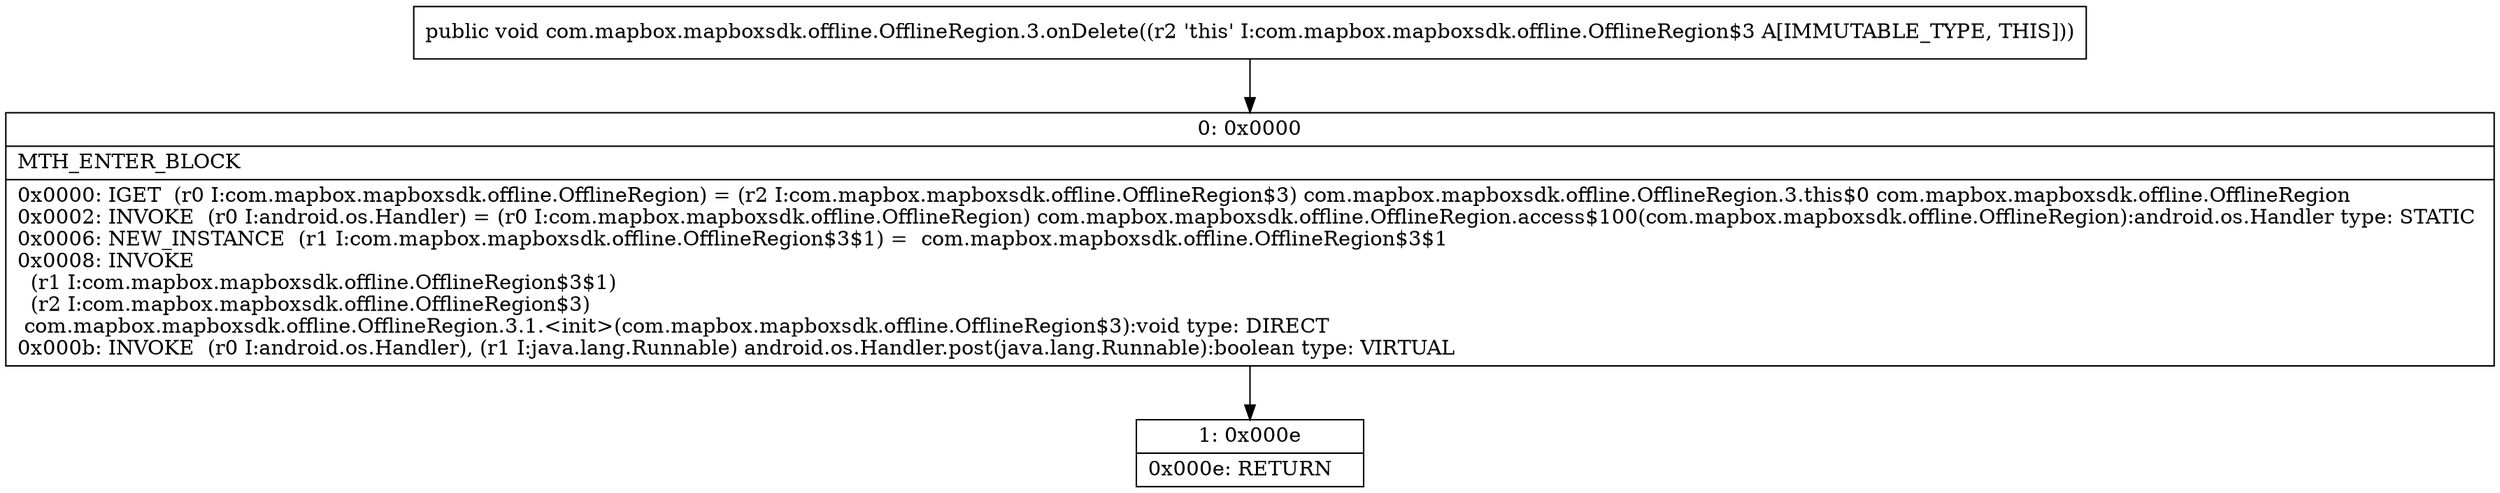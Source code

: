 digraph "CFG forcom.mapbox.mapboxsdk.offline.OfflineRegion.3.onDelete()V" {
Node_0 [shape=record,label="{0\:\ 0x0000|MTH_ENTER_BLOCK\l|0x0000: IGET  (r0 I:com.mapbox.mapboxsdk.offline.OfflineRegion) = (r2 I:com.mapbox.mapboxsdk.offline.OfflineRegion$3) com.mapbox.mapboxsdk.offline.OfflineRegion.3.this$0 com.mapbox.mapboxsdk.offline.OfflineRegion \l0x0002: INVOKE  (r0 I:android.os.Handler) = (r0 I:com.mapbox.mapboxsdk.offline.OfflineRegion) com.mapbox.mapboxsdk.offline.OfflineRegion.access$100(com.mapbox.mapboxsdk.offline.OfflineRegion):android.os.Handler type: STATIC \l0x0006: NEW_INSTANCE  (r1 I:com.mapbox.mapboxsdk.offline.OfflineRegion$3$1) =  com.mapbox.mapboxsdk.offline.OfflineRegion$3$1 \l0x0008: INVOKE  \l  (r1 I:com.mapbox.mapboxsdk.offline.OfflineRegion$3$1)\l  (r2 I:com.mapbox.mapboxsdk.offline.OfflineRegion$3)\l com.mapbox.mapboxsdk.offline.OfflineRegion.3.1.\<init\>(com.mapbox.mapboxsdk.offline.OfflineRegion$3):void type: DIRECT \l0x000b: INVOKE  (r0 I:android.os.Handler), (r1 I:java.lang.Runnable) android.os.Handler.post(java.lang.Runnable):boolean type: VIRTUAL \l}"];
Node_1 [shape=record,label="{1\:\ 0x000e|0x000e: RETURN   \l}"];
MethodNode[shape=record,label="{public void com.mapbox.mapboxsdk.offline.OfflineRegion.3.onDelete((r2 'this' I:com.mapbox.mapboxsdk.offline.OfflineRegion$3 A[IMMUTABLE_TYPE, THIS])) }"];
MethodNode -> Node_0;
Node_0 -> Node_1;
}

